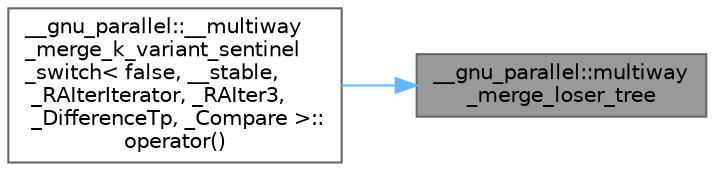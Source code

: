 digraph "__gnu_parallel::multiway_merge_loser_tree"
{
 // LATEX_PDF_SIZE
  bgcolor="transparent";
  edge [fontname=Helvetica,fontsize=10,labelfontname=Helvetica,labelfontsize=10];
  node [fontname=Helvetica,fontsize=10,shape=box,height=0.2,width=0.4];
  rankdir="RL";
  Node1 [id="Node000001",label="__gnu_parallel::multiway\l_merge_loser_tree",height=0.2,width=0.4,color="gray40", fillcolor="grey60", style="filled", fontcolor="black",tooltip="Multi-way merging procedure for a high branching factor, guarded case."];
  Node1 -> Node2 [id="edge3_Node000001_Node000002",dir="back",color="steelblue1",style="solid",tooltip=" "];
  Node2 [id="Node000002",label="__gnu_parallel::__multiway\l_merge_k_variant_sentinel\l_switch\< false, __stable,\l _RAIterIterator, _RAIter3,\l _DifferenceTp, _Compare \>::\loperator()",height=0.2,width=0.4,color="grey40", fillcolor="white", style="filled",URL="$struct____gnu__parallel_1_1____multiway__merge__k__variant__sentinel__switch_3_01false_00_01____93150e0a1bf1e3fb3017cac94cf50485.html#a80d94ff0b4c1102dd94663d8b2dd9445",tooltip=" "];
}
